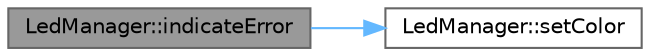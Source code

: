 digraph "LedManager::indicateError"
{
 // LATEX_PDF_SIZE
  bgcolor="transparent";
  edge [fontname=Helvetica,fontsize=10,labelfontname=Helvetica,labelfontsize=10];
  node [fontname=Helvetica,fontsize=10,shape=box,height=0.2,width=0.4];
  rankdir="LR";
  Node1 [id="Node000001",label="LedManager::indicateError",height=0.2,width=0.4,color="gray40", fillcolor="grey60", style="filled", fontcolor="black",tooltip="Indicate an error (red LED for 2 seconds)"];
  Node1 -> Node2 [id="edge1_Node000001_Node000002",color="steelblue1",style="solid",tooltip=" "];
  Node2 [id="Node000002",label="LedManager::setColor",height=0.2,width=0.4,color="grey40", fillcolor="white", style="filled",URL="$class_led_manager.html#a7ef32c4cc670b9545d002ebdf9214268",tooltip="Set a solid color on the NeoPixel."];
}
